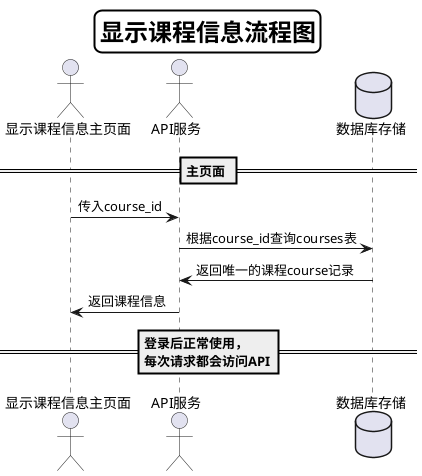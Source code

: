 @startuml
skinparam titleBorderRoundCorner 15
skinparam titleBorderThickness 2
skinparam titleBorderColor #Black
skinparam titleFontSize 24
Title 显示课程信息流程图


actor 显示课程信息主页面
actor API服务
database 数据库存储

== 主页面 ==
显示课程信息主页面->API服务:传入course_id
API服务->数据库存储:根据course_id查询courses表
数据库存储->API服务:返回唯一的课程course记录
API服务->显示课程信息主页面:返回课程信息
== 登录后正常使用，\n每次请求都会访问API==

@enduml